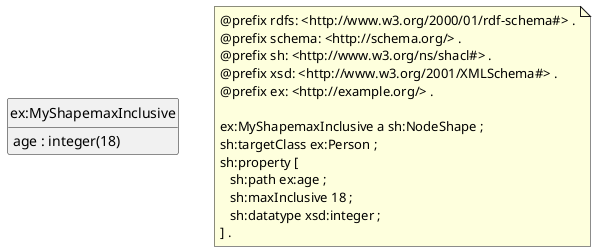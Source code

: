 @startuml
Class "ex:MyShapemaxInclusive"
"ex:MyShapemaxInclusive" : age : integer(18)

note as N1
@prefix rdfs: <http://www.w3.org/2000/01/rdf-schema#> .
@prefix schema: <http://schema.org/> .
@prefix sh: <http://www.w3.org/ns/shacl#> .
@prefix xsd: <http://www.w3.org/2001/XMLSchema#> .
@prefix ex: <http://example.org/> .

ex:MyShapemaxInclusive a sh:NodeShape ;
sh:targetClass ex:Person ;
sh:property [
   sh:path ex:age ;
   sh:maxInclusive 18 ;
   sh:datatype xsd:integer ;
] .
end note

hide circle
hide empty members
@enduml
